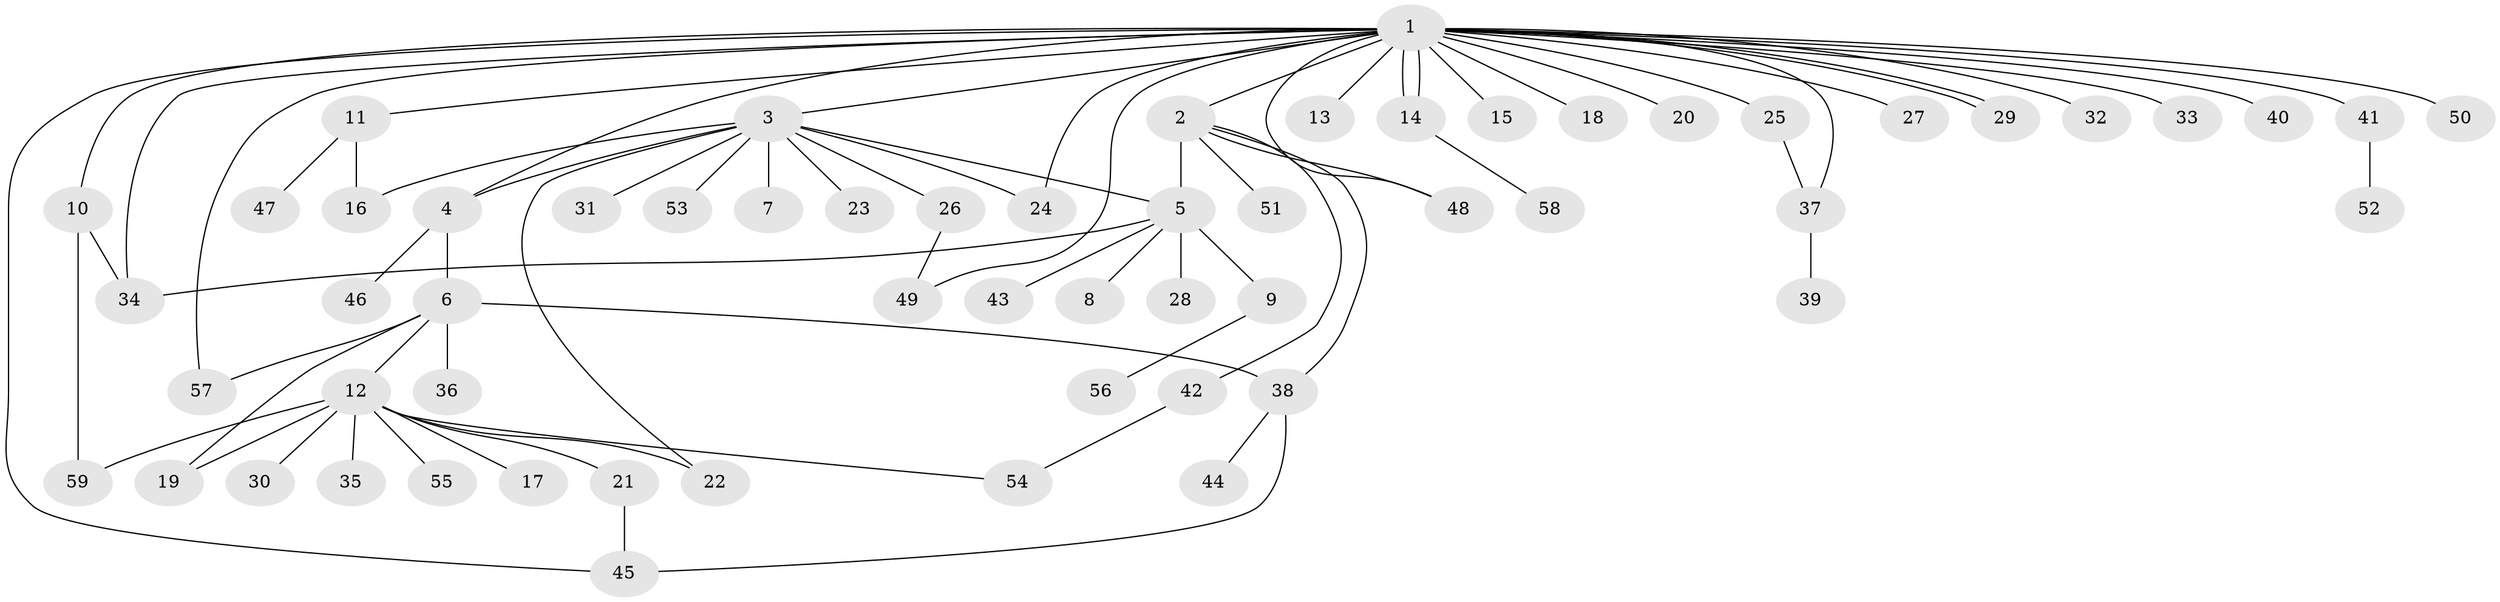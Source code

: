 // Generated by graph-tools (version 1.1) at 2025/35/03/09/25 02:35:19]
// undirected, 59 vertices, 77 edges
graph export_dot {
graph [start="1"]
  node [color=gray90,style=filled];
  1;
  2;
  3;
  4;
  5;
  6;
  7;
  8;
  9;
  10;
  11;
  12;
  13;
  14;
  15;
  16;
  17;
  18;
  19;
  20;
  21;
  22;
  23;
  24;
  25;
  26;
  27;
  28;
  29;
  30;
  31;
  32;
  33;
  34;
  35;
  36;
  37;
  38;
  39;
  40;
  41;
  42;
  43;
  44;
  45;
  46;
  47;
  48;
  49;
  50;
  51;
  52;
  53;
  54;
  55;
  56;
  57;
  58;
  59;
  1 -- 2;
  1 -- 3;
  1 -- 4;
  1 -- 10;
  1 -- 11;
  1 -- 13;
  1 -- 14;
  1 -- 14;
  1 -- 15;
  1 -- 18;
  1 -- 20;
  1 -- 24;
  1 -- 25;
  1 -- 27;
  1 -- 29;
  1 -- 29;
  1 -- 32;
  1 -- 33;
  1 -- 34;
  1 -- 37;
  1 -- 40;
  1 -- 41;
  1 -- 45;
  1 -- 48;
  1 -- 49;
  1 -- 50;
  1 -- 57;
  2 -- 5;
  2 -- 38;
  2 -- 42;
  2 -- 48;
  2 -- 51;
  3 -- 4;
  3 -- 5;
  3 -- 7;
  3 -- 16;
  3 -- 22;
  3 -- 23;
  3 -- 24;
  3 -- 26;
  3 -- 31;
  3 -- 53;
  4 -- 6;
  4 -- 46;
  5 -- 8;
  5 -- 9;
  5 -- 28;
  5 -- 34;
  5 -- 43;
  6 -- 12;
  6 -- 19;
  6 -- 36;
  6 -- 38;
  6 -- 57;
  9 -- 56;
  10 -- 34;
  10 -- 59;
  11 -- 16;
  11 -- 47;
  12 -- 17;
  12 -- 19;
  12 -- 21;
  12 -- 22;
  12 -- 30;
  12 -- 35;
  12 -- 54;
  12 -- 55;
  12 -- 59;
  14 -- 58;
  21 -- 45;
  25 -- 37;
  26 -- 49;
  37 -- 39;
  38 -- 44;
  38 -- 45;
  41 -- 52;
  42 -- 54;
}
